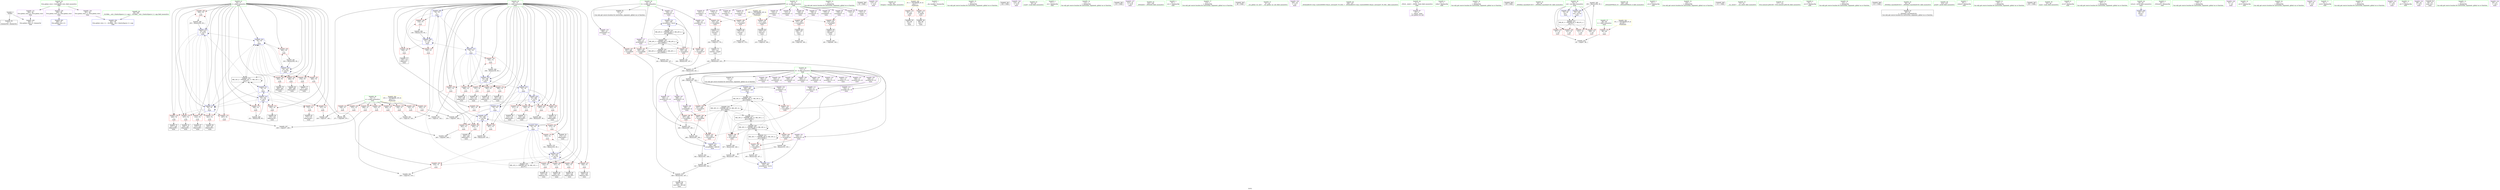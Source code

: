 digraph "SVFG" {
	label="SVFG";

	Node0x55b1b5a04580 [shape=record,color=grey,label="{NodeID: 0\nNullPtr}"];
	Node0x55b1b5a04580 -> Node0x55b1b5a276a0[style=solid];
	Node0x55b1b5a04580 -> Node0x55b1b5a2a7b0[style=solid];
	Node0x55b1b5a2f190 [shape=record,color=red,label="{NodeID: 180\n252\<--76\n\<--j\nmain\n}"];
	Node0x55b1b5a2f190 -> Node0x55b1b5a37d90[style=solid];
	Node0x55b1b5a26d60 [shape=record,color=purple,label="{NodeID: 97\n231\<--8\narrayidx61\<--A\nmain\n}"];
	Node0x55b1b5a26d60 -> Node0x55b1b5a29cc0[style=solid];
	Node0x55b1b5a04bc0 [shape=record,color=green,label="{NodeID: 14\n79\<--1\n\<--dummyObj\nCan only get source location for instruction, argument, global var or function.}"];
	Node0x55b1b5a5aff0 [shape=record,color=black,label="{NodeID: 360\n91 = PHI()\n}"];
	Node0x55b1b5a36110 [shape=record,color=grey,label="{NodeID: 277\n242 = Binary(236, 241, )\n}"];
	Node0x55b1b5a36110 -> Node0x55b1b5a37a90[style=solid];
	Node0x55b1b5a29e60 [shape=record,color=red,label="{NodeID: 194\n247\<--246\n\<--arrayidx70\nmain\n}"];
	Node0x55b1b5a29e60 -> Node0x55b1b5a37a90[style=solid];
	Node0x55b1b5a268a0 [shape=record,color=purple,label="{NodeID: 111\n325\<--11\narrayidx114\<--B\nmain\n}"];
	Node0x55b1b5a268a0 -> Node0x55b1b5a2a270[style=solid];
	Node0x55b1b5a08db0 [shape=record,color=green,label="{NodeID: 28\n11\<--13\nB\<--B_field_insensitive\nGlob }"];
	Node0x55b1b5a08db0 -> Node0x55b1b5a277a0[style=solid];
	Node0x55b1b5a08db0 -> Node0x55b1b5a26fd0[style=solid];
	Node0x55b1b5a08db0 -> Node0x55b1b5a270a0[style=solid];
	Node0x55b1b5a08db0 -> Node0x55b1b5a27170[style=solid];
	Node0x55b1b5a08db0 -> Node0x55b1b5a27240[style=solid];
	Node0x55b1b5a08db0 -> Node0x55b1b5a27310[style=solid];
	Node0x55b1b5a08db0 -> Node0x55b1b5a273e0[style=solid];
	Node0x55b1b5a08db0 -> Node0x55b1b5a26490[style=solid];
	Node0x55b1b5a08db0 -> Node0x55b1b5a26560[style=solid];
	Node0x55b1b5a08db0 -> Node0x55b1b5a26630[style=solid];
	Node0x55b1b5a08db0 -> Node0x55b1b5a26700[style=solid];
	Node0x55b1b5a08db0 -> Node0x55b1b5a267d0[style=solid];
	Node0x55b1b5a08db0 -> Node0x55b1b5a268a0[style=solid];
	Node0x55b1b5a08db0 -> Node0x55b1b5a26970[style=solid];
	Node0x55b1b5a08db0 -> Node0x55b1b5a26a40[style=solid];
	Node0x55b1b5a08db0 -> Node0x55b1b5a26b10[style=solid];
	Node0x55b1b5a08db0 -> Node0x55b1b5a2bce0[style=solid];
	Node0x55b1b5a37610 [shape=record,color=grey,label="{NodeID: 291\n308 = Binary(307, 95, )\n}"];
	Node0x55b1b5a37610 -> Node0x55b1b5a2b820[style=solid];
	Node0x55b1b5a2aa50 [shape=record,color=blue,label="{NodeID: 208\n74\<--79\ni\<--\nmain\n}"];
	Node0x55b1b5a2aa50 -> Node0x55b1b5a2d6c0[style=dashed];
	Node0x55b1b5a2aa50 -> Node0x55b1b5a2d790[style=dashed];
	Node0x55b1b5a2aa50 -> Node0x55b1b5a2d860[style=dashed];
	Node0x55b1b5a2aa50 -> Node0x55b1b5a2ab20[style=dashed];
	Node0x55b1b5a2aa50 -> Node0x55b1b5a2abf0[style=dashed];
	Node0x55b1b5a2c480 [shape=record,color=purple,label="{NodeID: 125\n110\<--27\n\<--.str.4\nmain\n}"];
	Node0x55b1b5a25ec0 [shape=record,color=green,label="{NodeID: 42\n84\<--85\nfreopen\<--freopen_field_insensitive\n}"];
	Node0x55b1b5a38b10 [shape=record,color=grey,label="{NodeID: 305\n281 = cmp(280, 160, )\n}"];
	Node0x55b1b5a2b5b0 [shape=record,color=blue,label="{NodeID: 222\n76\<--79\nj\<--\nmain\n}"];
	Node0x55b1b5a2b5b0 -> Node0x55b1b5a2f260[style=dashed];
	Node0x55b1b5a2b5b0 -> Node0x55b1b5a2f330[style=dashed];
	Node0x55b1b5a2b5b0 -> Node0x55b1b5a2f400[style=dashed];
	Node0x55b1b5a2b5b0 -> Node0x55b1b5a2f4d0[style=dashed];
	Node0x55b1b5a2b5b0 -> Node0x55b1b5a2f5a0[style=dashed];
	Node0x55b1b5a2b5b0 -> Node0x55b1b5a2b5b0[style=dashed];
	Node0x55b1b5a2b5b0 -> Node0x55b1b5a2b750[style=dashed];
	Node0x55b1b5a2b5b0 -> Node0x55b1b5a44720[style=dashed];
	Node0x55b1b5a2d040 [shape=record,color=red,label="{NodeID: 139\n126\<--72\n\<--n\nmain\n}"];
	Node0x55b1b5a2d040 -> Node0x55b1b5a38690[style=solid];
	Node0x55b1b5a27c40 [shape=record,color=black,label="{NodeID: 56\n89\<--86\ncall1\<--\nmain\n}"];
	Node0x55b1b5a2dba0 [shape=record,color=red,label="{NodeID: 153\n169\<--74\n\<--i\nmain\n}"];
	Node0x55b1b5a2dba0 -> Node0x55b1b5a28120[style=solid];
	Node0x55b1b5a287a0 [shape=record,color=black,label="{NodeID: 70\n227\<--226\nidxprom58\<--\nmain\n}"];
	Node0x55b1b5a2e700 [shape=record,color=red,label="{NodeID: 167\n329\<--74\n\<--i\nmain\n}"];
	Node0x55b1b5a2e700 -> Node0x55b1b5a29230[style=solid];
	Node0x55b1b5a29300 [shape=record,color=black,label="{NodeID: 84\n338\<--337\nidxprom121\<--\nmain\n}"];
	Node0x55b1b5a04460 [shape=record,color=green,label="{NodeID: 1\n7\<--1\n__dso_handle\<--dummyObj\nGlob }"];
	Node0x55b1b5a4d380 [shape=record,color=yellow,style=double,label="{NodeID: 347\n16V_1 = ENCHI(MR_16V_0)\npts\{100000 \}\nFun[main]}"];
	Node0x55b1b5a4d380 -> Node0x55b1b5a2f670[style=dashed];
	Node0x55b1b5a4d380 -> Node0x55b1b5a2f810[style=dashed];
	Node0x55b1b5a4d380 -> Node0x55b1b5a2f9b0[style=dashed];
	Node0x55b1b5a4d380 -> Node0x55b1b5a29cc0[style=dashed];
	Node0x55b1b5a4d380 -> Node0x55b1b5a29f30[style=dashed];
	Node0x55b1b5a2f260 [shape=record,color=red,label="{NodeID: 181\n269\<--76\n\<--j\nmain\n}"];
	Node0x55b1b5a2f260 -> Node0x55b1b5a39110[style=solid];
	Node0x55b1b5a26e30 [shape=record,color=purple,label="{NodeID: 98\n275\<--8\narrayidx85\<--A\nmain\n}"];
	Node0x55b1b5a04c90 [shape=record,color=green,label="{NodeID: 15\n95\<--1\n\<--dummyObj\nCan only get source location for instruction, argument, global var or function.}"];
	Node0x55b1b5a5b0f0 [shape=record,color=black,label="{NodeID: 361\n102 = PHI()\n}"];
	Node0x55b1b5a36290 [shape=record,color=grey,label="{NodeID: 278\n241 = Binary(240, 167, )\n}"];
	Node0x55b1b5a36290 -> Node0x55b1b5a36110[style=solid];
	Node0x55b1b5a29f30 [shape=record,color=red,label="{NodeID: 195\n279\<--278\n\<--arrayidx87\nmain\n}"];
	Node0x55b1b5a29f30 -> Node0x55b1b5a28e20[style=solid];
	Node0x55b1b5a26970 [shape=record,color=purple,label="{NodeID: 112\n331\<--11\narrayidx117\<--B\nmain\n}"];
	Node0x55b1b5a08eb0 [shape=record,color=green,label="{NodeID: 29\n14\<--16\nG\<--G_field_insensitive\nGlob }"];
	Node0x55b1b5a08eb0 -> Node0x55b1b5a278a0[style=solid];
	Node0x55b1b5a08eb0 -> Node0x55b1b5a2bd70[style=solid];
	Node0x55b1b5a08eb0 -> Node0x55b1b5a2be00[style=solid];
	Node0x55b1b5a08eb0 -> Node0x55b1b5a2bed0[style=solid];
	Node0x55b1b5a08eb0 -> Node0x55b1b5a2bfa0[style=solid];
	Node0x55b1b5a37790 [shape=record,color=grey,label="{NodeID: 292\n166 = Binary(165, 167, )\n}"];
	Node0x55b1b5a37790 -> Node0x55b1b5a2ad90[style=solid];
	Node0x55b1b5a2ab20 [shape=record,color=blue,label="{NodeID: 209\n74\<--136\ni\<--inc\nmain\n}"];
	Node0x55b1b5a2ab20 -> Node0x55b1b5a2d6c0[style=dashed];
	Node0x55b1b5a2ab20 -> Node0x55b1b5a2d790[style=dashed];
	Node0x55b1b5a2ab20 -> Node0x55b1b5a2d860[style=dashed];
	Node0x55b1b5a2ab20 -> Node0x55b1b5a2ab20[style=dashed];
	Node0x55b1b5a2ab20 -> Node0x55b1b5a2abf0[style=dashed];
	Node0x55b1b5a2c550 [shape=record,color=purple,label="{NodeID: 126\n132\<--30\n\<--.str.5\nmain\n}"];
	Node0x55b1b5a25f80 [shape=record,color=green,label="{NodeID: 43\n92\<--93\nscanf\<--scanf_field_insensitive\n}"];
	Node0x55b1b5a38c90 [shape=record,color=grey,label="{NodeID: 306\n265 = cmp(263, 264, )\n}"];
	Node0x55b1b5a2b680 [shape=record,color=blue,label="{NodeID: 223\n296\<--298\narrayidx99\<--add100\nmain\n}"];
	Node0x55b1b5a2b680 -> Node0x55b1b5a46a20[style=dashed];
	Node0x55b1b5a2d110 [shape=record,color=red,label="{NodeID: 140\n142\<--72\n\<--n\nmain\n}"];
	Node0x55b1b5a2d110 -> Node0x55b1b5a38510[style=solid];
	Node0x55b1b5a27d10 [shape=record,color=black,label="{NodeID: 57\n130\<--129\nidxprom\<--\nmain\n}"];
	Node0x55b1b5a2dc70 [shape=record,color=red,label="{NodeID: 154\n180\<--74\n\<--i\nmain\n}"];
	Node0x55b1b5a2dc70 -> Node0x55b1b5a28390[style=solid];
	Node0x55b1b5a28870 [shape=record,color=black,label="{NodeID: 71\n230\<--229\nidxprom60\<--\nmain\n}"];
	Node0x55b1b5a2e7d0 [shape=record,color=red,label="{NodeID: 168\n337\<--74\n\<--i\nmain\n}"];
	Node0x55b1b5a2e7d0 -> Node0x55b1b5a29300[style=solid];
	Node0x55b1b5a293d0 [shape=record,color=black,label="{NodeID: 85\n345\<--344\nidxprom126\<--\nmain\n}"];
	Node0x55b1b5a08200 [shape=record,color=green,label="{NodeID: 2\n17\<--1\n.str\<--dummyObj\nGlob }"];
	Node0x55b1b5a2f330 [shape=record,color=red,label="{NodeID: 182\n276\<--76\n\<--j\nmain\n}"];
	Node0x55b1b5a2f330 -> Node0x55b1b5a28d50[style=solid];
	Node0x55b1b5a26f00 [shape=record,color=purple,label="{NodeID: 99\n278\<--8\narrayidx87\<--A\nmain\n}"];
	Node0x55b1b5a26f00 -> Node0x55b1b5a29f30[style=solid];
	Node0x55b1b5a0a0f0 [shape=record,color=green,label="{NodeID: 16\n114\<--1\n\<--dummyObj\nCan only get source location for instruction, argument, global var or function.}"];
	Node0x55b1b5a5b250 [shape=record,color=black,label="{NodeID: 362\n133 = PHI()\n}"];
	Node0x55b1b5a36410 [shape=record,color=grey,label="{NodeID: 279\n292 = Binary(287, 291, )\n}"];
	Node0x55b1b5a36410 -> Node0x55b1b5a36a10[style=solid];
	Node0x55b1b5a2a000 [shape=record,color=red,label="{NodeID: 196\n287\<--286\n\<--arrayidx93\nmain\n}"];
	Node0x55b1b5a2a000 -> Node0x55b1b5a36410[style=solid];
	Node0x55b1b5a26a40 [shape=record,color=purple,label="{NodeID: 113\n332\<--11\narrayidx118\<--B\nmain\n}"];
	Node0x55b1b5a26a40 -> Node0x55b1b5a2a340[style=solid];
	Node0x55b1b5a08fb0 [shape=record,color=green,label="{NodeID: 30\n36\<--40\nllvm.global_ctors\<--llvm.global_ctors_field_insensitive\nGlob }"];
	Node0x55b1b5a08fb0 -> Node0x55b1b5a2c7c0[style=solid];
	Node0x55b1b5a08fb0 -> Node0x55b1b5a2c890[style=solid];
	Node0x55b1b5a08fb0 -> Node0x55b1b5a2c990[style=solid];
	Node0x55b1b5a37910 [shape=record,color=grey,label="{NodeID: 293\n258 = Binary(257, 95, )\n}"];
	Node0x55b1b5a37910 -> Node0x55b1b5a2b410[style=solid];
	Node0x55b1b5a2abf0 [shape=record,color=blue,label="{NodeID: 210\n74\<--79\ni\<--\nmain\n}"];
	Node0x55b1b5a2abf0 -> Node0x55b1b5a2d930[style=dashed];
	Node0x55b1b5a2abf0 -> Node0x55b1b5a2da00[style=dashed];
	Node0x55b1b5a2abf0 -> Node0x55b1b5a2dad0[style=dashed];
	Node0x55b1b5a2abf0 -> Node0x55b1b5a2dba0[style=dashed];
	Node0x55b1b5a2abf0 -> Node0x55b1b5a2dc70[style=dashed];
	Node0x55b1b5a2abf0 -> Node0x55b1b5a2dd40[style=dashed];
	Node0x55b1b5a2abf0 -> Node0x55b1b5a2b000[style=dashed];
	Node0x55b1b5a2abf0 -> Node0x55b1b5a2b0d0[style=dashed];
	Node0x55b1b5a2c620 [shape=record,color=purple,label="{NodeID: 127\n312\<--32\n\<--.str.6\nmain\n}"];
	Node0x55b1b5a26080 [shape=record,color=green,label="{NodeID: 44\n103\<--104\n_ZNSolsEi\<--_ZNSolsEi_field_insensitive\n}"];
	Node0x55b1b5a38e10 [shape=record,color=grey,label="{NodeID: 307\n209 = cmp(207, 208, )\n}"];
	Node0x55b1b5a2b750 [shape=record,color=blue,label="{NodeID: 224\n76\<--303\nj\<--inc103\nmain\n}"];
	Node0x55b1b5a2b750 -> Node0x55b1b5a2f260[style=dashed];
	Node0x55b1b5a2b750 -> Node0x55b1b5a2f330[style=dashed];
	Node0x55b1b5a2b750 -> Node0x55b1b5a2f400[style=dashed];
	Node0x55b1b5a2b750 -> Node0x55b1b5a2f4d0[style=dashed];
	Node0x55b1b5a2b750 -> Node0x55b1b5a2f5a0[style=dashed];
	Node0x55b1b5a2b750 -> Node0x55b1b5a2b5b0[style=dashed];
	Node0x55b1b5a2b750 -> Node0x55b1b5a2b750[style=dashed];
	Node0x55b1b5a2b750 -> Node0x55b1b5a44720[style=dashed];
	Node0x55b1b5a2d1e0 [shape=record,color=red,label="{NodeID: 141\n148\<--72\n\<--n\nmain\n}"];
	Node0x55b1b5a2d1e0 -> Node0x55b1b5a37f10[style=solid];
	Node0x55b1b5a27de0 [shape=record,color=black,label="{NodeID: 58\n152\<--151\nidxprom16\<--\nmain\n}"];
	Node0x55b1b5a2dd40 [shape=record,color=red,label="{NodeID: 155\n195\<--74\n\<--i\nmain\n}"];
	Node0x55b1b5a2dd40 -> Node0x55b1b5a37310[style=solid];
	Node0x55b1b5a28940 [shape=record,color=black,label="{NodeID: 72\n233\<--232\nconv62\<--\nmain\n}"];
	Node0x55b1b5a28940 -> Node0x55b1b5a38090[style=solid];
	Node0x55b1b5a2e8a0 [shape=record,color=red,label="{NodeID: 169\n344\<--74\n\<--i\nmain\n}"];
	Node0x55b1b5a2e8a0 -> Node0x55b1b5a293d0[style=solid];
	Node0x55b1b5a294a0 [shape=record,color=black,label="{NodeID: 86\n349\<--348\nconv129\<--div128\nmain\n}"];
	Node0x55b1b5a08290 [shape=record,color=green,label="{NodeID: 3\n19\<--1\n.str.1\<--dummyObj\nGlob }"];
	Node0x55b1b5a2f400 [shape=record,color=red,label="{NodeID: 183\n283\<--76\n\<--j\nmain\n}"];
	Node0x55b1b5a2f400 -> Node0x55b1b5a28ef0[style=solid];
	Node0x55b1b5a26fd0 [shape=record,color=purple,label="{NodeID: 100\n182\<--11\narrayidx32\<--B\nmain\n}"];
	Node0x55b1b5a0a1c0 [shape=record,color=green,label="{NodeID: 17\n115\<--1\n\<--dummyObj\nCan only get source location for instruction, argument, global var or function.}"];
	Node0x55b1b5a5b320 [shape=record,color=black,label="{NodeID: 363\n48 = PHI()\n}"];
	Node0x55b1b5a36590 [shape=record,color=grey,label="{NodeID: 280\n343 = Binary(336, 342, )\n}"];
	Node0x55b1b5a36590 -> Node0x55b1b5a35f90[style=solid];
	Node0x55b1b5a2a0d0 [shape=record,color=red,label="{NodeID: 197\n291\<--290\n\<--arrayidx95\nmain\n}"];
	Node0x55b1b5a2a0d0 -> Node0x55b1b5a36410[style=solid];
	Node0x55b1b5a26b10 [shape=record,color=purple,label="{NodeID: 114\n339\<--11\narrayidx122\<--B\nmain\n}"];
	Node0x55b1b5a090b0 [shape=record,color=green,label="{NodeID: 31\n41\<--42\n__cxx_global_var_init\<--__cxx_global_var_init_field_insensitive\n}"];
	Node0x55b1b5a37a90 [shape=record,color=grey,label="{NodeID: 294\n248 = Binary(247, 242, )\n}"];
	Node0x55b1b5a37a90 -> Node0x55b1b5a2b270[style=solid];
	Node0x55b1b5a2acc0 [shape=record,color=blue,label="{NodeID: 211\n76\<--79\nj\<--\nmain\n}"];
	Node0x55b1b5a2acc0 -> Node0x55b1b5a2ea40[style=dashed];
	Node0x55b1b5a2acc0 -> Node0x55b1b5a2eb10[style=dashed];
	Node0x55b1b5a2acc0 -> Node0x55b1b5a2ebe0[style=dashed];
	Node0x55b1b5a2acc0 -> Node0x55b1b5a2ecb0[style=dashed];
	Node0x55b1b5a2acc0 -> Node0x55b1b5a2acc0[style=dashed];
	Node0x55b1b5a2acc0 -> Node0x55b1b5a2af30[style=dashed];
	Node0x55b1b5a2acc0 -> Node0x55b1b5a2b1a0[style=dashed];
	Node0x55b1b5a2acc0 -> Node0x55b1b5a2b5b0[style=dashed];
	Node0x55b1b5a2acc0 -> Node0x55b1b5a44720[style=dashed];
	Node0x55b1b5a2c6f0 [shape=record,color=purple,label="{NodeID: 128\n350\<--34\n\<--.str.7\nmain\n}"];
	Node0x55b1b5a26180 [shape=record,color=green,label="{NodeID: 45\n106\<--107\n_ZSt4endlIcSt11char_traitsIcEERSt13basic_ostreamIT_T0_ES6_\<--_ZSt4endlIcSt11char_traitsIcEERSt13basic_ostreamIT_T0_ES6__field_insensitive\n}"];
	Node0x55b1b5a38f90 [shape=record,color=grey,label="{NodeID: 308\n177 = cmp(176, 178, )\n}"];
	Node0x55b1b5a2b820 [shape=record,color=blue,label="{NodeID: 225\n74\<--308\ni\<--inc106\nmain\n}"];
	Node0x55b1b5a2b820 -> Node0x55b1b5a2e220[style=dashed];
	Node0x55b1b5a2b820 -> Node0x55b1b5a2e2f0[style=dashed];
	Node0x55b1b5a2b820 -> Node0x55b1b5a2e3c0[style=dashed];
	Node0x55b1b5a2b820 -> Node0x55b1b5a2e490[style=dashed];
	Node0x55b1b5a2b820 -> Node0x55b1b5a2b820[style=dashed];
	Node0x55b1b5a2b820 -> Node0x55b1b5a2b8f0[style=dashed];
	Node0x55b1b5a2d2b0 [shape=record,color=red,label="{NodeID: 142\n202\<--72\n\<--n\nmain\n}"];
	Node0x55b1b5a2d2b0 -> Node0x55b1b5a38210[style=solid];
	Node0x55b1b5a27eb0 [shape=record,color=black,label="{NodeID: 59\n155\<--154\nidxprom18\<--\nmain\n}"];
	Node0x55b1b5a2de10 [shape=record,color=red,label="{NodeID: 156\n201\<--74\n\<--i\nmain\n}"];
	Node0x55b1b5a2de10 -> Node0x55b1b5a38210[style=solid];
	Node0x55b1b5a28a10 [shape=record,color=black,label="{NodeID: 73\n235\<--234\nconv64\<--cmp63\nmain\n}"];
	Node0x55b1b5a28a10 -> Node0x55b1b5a35c90[style=solid];
	Node0x55b1b5a2e970 [shape=record,color=red,label="{NodeID: 170\n353\<--74\n\<--i\nmain\n}"];
	Node0x55b1b5a2e970 -> Node0x55b1b5a35e10[style=solid];
	Node0x55b1b5a29570 [shape=record,color=purple,label="{NodeID: 87\n47\<--4\n\<--_ZStL8__ioinit\n__cxx_global_var_init\n}"];
	Node0x55b1b5a08320 [shape=record,color=green,label="{NodeID: 4\n21\<--1\nstdin\<--dummyObj\nGlob }"];
	Node0x55b1b5a2f4d0 [shape=record,color=red,label="{NodeID: 184\n288\<--76\n\<--j\nmain\n}"];
	Node0x55b1b5a2f4d0 -> Node0x55b1b5a28fc0[style=solid];
	Node0x55b1b5a270a0 [shape=record,color=purple,label="{NodeID: 101\n183\<--11\narrayidx33\<--B\nmain\n}"];
	Node0x55b1b5a270a0 -> Node0x55b1b5a2f8e0[style=solid];
	Node0x55b1b5a270a0 -> Node0x55b1b5a2ae60[style=solid];
	Node0x55b1b5a0a290 [shape=record,color=green,label="{NodeID: 18\n116\<--1\n\<--dummyObj\nCan only get source location for instruction, argument, global var or function.}"];
	Node0x55b1b5a5b3f0 [shape=record,color=black,label="{NodeID: 364\n105 = PHI()\n}"];
	Node0x55b1b5a36710 [shape=record,color=grey,label="{NodeID: 281\n303 = Binary(302, 95, )\n}"];
	Node0x55b1b5a36710 -> Node0x55b1b5a2b750[style=solid];
	Node0x55b1b5a2a1a0 [shape=record,color=red,label="{NodeID: 198\n297\<--296\n\<--arrayidx99\nmain\n}"];
	Node0x55b1b5a2a1a0 -> Node0x55b1b5a36a10[style=solid];
	Node0x55b1b5a2bce0 [shape=record,color=purple,label="{NodeID: 115\n340\<--11\narrayidx123\<--B\nmain\n}"];
	Node0x55b1b5a2bce0 -> Node0x55b1b5a2a410[style=solid];
	Node0x55b1b5a091b0 [shape=record,color=green,label="{NodeID: 32\n45\<--46\n_ZNSt8ios_base4InitC1Ev\<--_ZNSt8ios_base4InitC1Ev_field_insensitive\n}"];
	Node0x55b1b5a37c10 [shape=record,color=grey,label="{NodeID: 295\n359 = Binary(358, 95, )\n}"];
	Node0x55b1b5a37c10 -> Node0x55b1b5a2ba90[style=solid];
	Node0x55b1b5a2ad90 [shape=record,color=blue,label="{NodeID: 212\n164\<--166\narrayidx22\<--inc23\nmain\n}"];
	Node0x55b1b5a2ad90 -> Node0x55b1b5a43820[style=dashed];
	Node0x55b1b5a2c7c0 [shape=record,color=purple,label="{NodeID: 129\n390\<--36\nllvm.global_ctors_0\<--llvm.global_ctors\nGlob }"];
	Node0x55b1b5a2c7c0 -> Node0x55b1b5a2a5b0[style=solid];
	Node0x55b1b5a26280 [shape=record,color=green,label="{NodeID: 46\n108\<--109\n_ZNSolsEPFRSoS_E\<--_ZNSolsEPFRSoS_E_field_insensitive\n}"];
	Node0x55b1b5a39110 [shape=record,color=grey,label="{NodeID: 309\n271 = cmp(269, 270, )\n}"];
	Node0x55b1b5a2b8f0 [shape=record,color=blue,label="{NodeID: 226\n74\<--79\ni\<--\nmain\n}"];
	Node0x55b1b5a2b8f0 -> Node0x55b1b5a2e560[style=dashed];
	Node0x55b1b5a2b8f0 -> Node0x55b1b5a2e630[style=dashed];
	Node0x55b1b5a2b8f0 -> Node0x55b1b5a2e700[style=dashed];
	Node0x55b1b5a2b8f0 -> Node0x55b1b5a2e7d0[style=dashed];
	Node0x55b1b5a2b8f0 -> Node0x55b1b5a2e8a0[style=dashed];
	Node0x55b1b5a2b8f0 -> Node0x55b1b5a2e970[style=dashed];
	Node0x55b1b5a2b8f0 -> Node0x55b1b5a2b9c0[style=dashed];
	Node0x55b1b5a2b8f0 -> Node0x55b1b5a44220[style=dashed];
	Node0x55b1b5a2d380 [shape=record,color=red,label="{NodeID: 143\n208\<--72\n\<--n\nmain\n}"];
	Node0x55b1b5a2d380 -> Node0x55b1b5a38e10[style=solid];
	Node0x55b1b5a27f80 [shape=record,color=black,label="{NodeID: 60\n158\<--157\nconv\<--\nmain\n}"];
	Node0x55b1b5a27f80 -> Node0x55b1b5a38390[style=solid];
	Node0x55b1b5a46a20 [shape=record,color=black,label="{NodeID: 323\nMR_18V_13 = PHI(MR_18V_15, MR_18V_12, )\npts\{130000 \}\n}"];
	Node0x55b1b5a46a20 -> Node0x55b1b5a2a000[style=dashed];
	Node0x55b1b5a46a20 -> Node0x55b1b5a2a1a0[style=dashed];
	Node0x55b1b5a46a20 -> Node0x55b1b5a2a270[style=dashed];
	Node0x55b1b5a46a20 -> Node0x55b1b5a2a340[style=dashed];
	Node0x55b1b5a46a20 -> Node0x55b1b5a2a410[style=dashed];
	Node0x55b1b5a46a20 -> Node0x55b1b5a2b680[style=dashed];
	Node0x55b1b5a46a20 -> Node0x55b1b5a44c20[style=dashed];
	Node0x55b1b5a46a20 -> Node0x55b1b5a46a20[style=dashed];
	Node0x55b1b5a2dee0 [shape=record,color=red,label="{NodeID: 157\n211\<--74\n\<--i\nmain\n}"];
	Node0x55b1b5a2dee0 -> Node0x55b1b5a28460[style=solid];
	Node0x55b1b5a28ae0 [shape=record,color=black,label="{NodeID: 74\n238\<--237\nidxprom65\<--\nmain\n}"];
	Node0x55b1b5a2ea40 [shape=record,color=red,label="{NodeID: 171\n147\<--76\n\<--j\nmain\n}"];
	Node0x55b1b5a2ea40 -> Node0x55b1b5a37f10[style=solid];
	Node0x55b1b5a29640 [shape=record,color=purple,label="{NodeID: 88\n112\<--8\n\<--A\nmain\n}"];
	Node0x55b1b5a083b0 [shape=record,color=green,label="{NodeID: 5\n22\<--1\n.str.2\<--dummyObj\nGlob }"];
	Node0x55b1b5a2f5a0 [shape=record,color=red,label="{NodeID: 185\n302\<--76\n\<--j\nmain\n}"];
	Node0x55b1b5a2f5a0 -> Node0x55b1b5a36710[style=solid];
	Node0x55b1b5a27170 [shape=record,color=purple,label="{NodeID: 102\n223\<--11\narrayidx56\<--B\nmain\n}"];
	Node0x55b1b5a0a360 [shape=record,color=green,label="{NodeID: 19\n120\<--1\n\<--dummyObj\nCan only get source location for instruction, argument, global var or function.}"];
	Node0x55b1b5a5b4f0 [shape=record,color=black,label="{NodeID: 365\n111 = PHI()\n}"];
	Node0x55b1b5a36890 [shape=record,color=grey,label="{NodeID: 282\n136 = Binary(135, 95, )\n}"];
	Node0x55b1b5a36890 -> Node0x55b1b5a2ab20[style=solid];
	Node0x55b1b5a2a270 [shape=record,color=red,label="{NodeID: 199\n326\<--325\n\<--arrayidx114\nmain\n}"];
	Node0x55b1b5a2a270 -> Node0x55b1b5a37490[style=solid];
	Node0x55b1b5a2bd70 [shape=record,color=purple,label="{NodeID: 116\n164\<--14\narrayidx22\<--G\nmain\n}"];
	Node0x55b1b5a2bd70 -> Node0x55b1b5a2f740[style=solid];
	Node0x55b1b5a2bd70 -> Node0x55b1b5a2ad90[style=solid];
	Node0x55b1b5a092b0 [shape=record,color=green,label="{NodeID: 33\n51\<--52\n__cxa_atexit\<--__cxa_atexit_field_insensitive\n}"];
	Node0x55b1b5a37d90 [shape=record,color=grey,label="{NodeID: 296\n253 = Binary(252, 95, )\n}"];
	Node0x55b1b5a37d90 -> Node0x55b1b5a2b340[style=solid];
	Node0x55b1b5a2ae60 [shape=record,color=blue,label="{NodeID: 213\n183\<--185\narrayidx33\<--inc34\nmain\n}"];
	Node0x55b1b5a2ae60 -> Node0x55b1b5a43320[style=dashed];
	Node0x55b1b5a2c890 [shape=record,color=purple,label="{NodeID: 130\n391\<--36\nllvm.global_ctors_1\<--llvm.global_ctors\nGlob }"];
	Node0x55b1b5a2c890 -> Node0x55b1b5a2a6b0[style=solid];
	Node0x55b1b5a26380 [shape=record,color=green,label="{NodeID: 47\n117\<--118\nllvm.memset.p0i8.i64\<--llvm.memset.p0i8.i64_field_insensitive\n}"];
	Node0x55b1b5a39290 [shape=record,color=grey,label="{NodeID: 310\n219 = cmp(218, 160, )\n}"];
	Node0x55b1b5a2b9c0 [shape=record,color=blue,label="{NodeID: 227\n74\<--354\ni\<--inc132\nmain\n}"];
	Node0x55b1b5a2b9c0 -> Node0x55b1b5a2e560[style=dashed];
	Node0x55b1b5a2b9c0 -> Node0x55b1b5a2e630[style=dashed];
	Node0x55b1b5a2b9c0 -> Node0x55b1b5a2e700[style=dashed];
	Node0x55b1b5a2b9c0 -> Node0x55b1b5a2e7d0[style=dashed];
	Node0x55b1b5a2b9c0 -> Node0x55b1b5a2e8a0[style=dashed];
	Node0x55b1b5a2b9c0 -> Node0x55b1b5a2e970[style=dashed];
	Node0x55b1b5a2b9c0 -> Node0x55b1b5a2b9c0[style=dashed];
	Node0x55b1b5a2b9c0 -> Node0x55b1b5a44220[style=dashed];
	Node0x55b1b5a2d450 [shape=record,color=red,label="{NodeID: 144\n264\<--72\n\<--n\nmain\n}"];
	Node0x55b1b5a2d450 -> Node0x55b1b5a38c90[style=solid];
	Node0x55b1b5a28050 [shape=record,color=black,label="{NodeID: 61\n163\<--162\nidxprom21\<--\nmain\n}"];
	Node0x55b1b5a2dfb0 [shape=record,color=red,label="{NodeID: 158\n229\<--74\n\<--i\nmain\n}"];
	Node0x55b1b5a2dfb0 -> Node0x55b1b5a28870[style=solid];
	Node0x55b1b5a28bb0 [shape=record,color=black,label="{NodeID: 75\n244\<--243\nidxprom68\<--\nmain\n}"];
	Node0x55b1b5a2eb10 [shape=record,color=red,label="{NodeID: 172\n154\<--76\n\<--j\nmain\n}"];
	Node0x55b1b5a2eb10 -> Node0x55b1b5a27eb0[style=solid];
	Node0x55b1b5a29710 [shape=record,color=purple,label="{NodeID: 89\n131\<--8\narrayidx\<--A\nmain\n}"];
	Node0x55b1b5a08440 [shape=record,color=green,label="{NodeID: 6\n24\<--1\n.str.3\<--dummyObj\nGlob }"];
	Node0x55b1b5a2f670 [shape=record,color=red,label="{NodeID: 186\n157\<--156\n\<--arrayidx19\nmain\n}"];
	Node0x55b1b5a2f670 -> Node0x55b1b5a27f80[style=solid];
	Node0x55b1b5a27240 [shape=record,color=purple,label="{NodeID: 103\n224\<--11\narrayidx57\<--B\nmain\n}"];
	Node0x55b1b5a27240 -> Node0x55b1b5a2fa80[style=solid];
	Node0x55b1b5a0a430 [shape=record,color=green,label="{NodeID: 20\n122\<--1\n\<--dummyObj\nCan only get source location for instruction, argument, global var or function.}"];
	Node0x55b1b5a5b5f0 [shape=record,color=black,label="{NodeID: 366\n313 = PHI()\n}"];
	Node0x55b1b5a36a10 [shape=record,color=grey,label="{NodeID: 283\n298 = Binary(297, 292, )\n}"];
	Node0x55b1b5a36a10 -> Node0x55b1b5a2b680[style=solid];
	Node0x55b1b5a2a340 [shape=record,color=red,label="{NodeID: 200\n333\<--332\n\<--arrayidx118\nmain\n}"];
	Node0x55b1b5a2a340 -> Node0x55b1b5a36d10[style=solid];
	Node0x55b1b5a2be00 [shape=record,color=purple,label="{NodeID: 117\n239\<--14\narrayidx66\<--G\nmain\n}"];
	Node0x55b1b5a2be00 -> Node0x55b1b5a29d90[style=solid];
	Node0x55b1b5a093b0 [shape=record,color=green,label="{NodeID: 34\n50\<--56\n_ZNSt8ios_base4InitD1Ev\<--_ZNSt8ios_base4InitD1Ev_field_insensitive\n}"];
	Node0x55b1b5a093b0 -> Node0x55b1b5a279a0[style=solid];
	Node0x55b1b5a37f10 [shape=record,color=grey,label="{NodeID: 297\n149 = cmp(147, 148, )\n}"];
	Node0x55b1b5a2af30 [shape=record,color=blue,label="{NodeID: 214\n76\<--191\nj\<--inc37\nmain\n}"];
	Node0x55b1b5a2af30 -> Node0x55b1b5a2ea40[style=dashed];
	Node0x55b1b5a2af30 -> Node0x55b1b5a2eb10[style=dashed];
	Node0x55b1b5a2af30 -> Node0x55b1b5a2ebe0[style=dashed];
	Node0x55b1b5a2af30 -> Node0x55b1b5a2ecb0[style=dashed];
	Node0x55b1b5a2af30 -> Node0x55b1b5a2acc0[style=dashed];
	Node0x55b1b5a2af30 -> Node0x55b1b5a2af30[style=dashed];
	Node0x55b1b5a2af30 -> Node0x55b1b5a2b1a0[style=dashed];
	Node0x55b1b5a2af30 -> Node0x55b1b5a2b5b0[style=dashed];
	Node0x55b1b5a2af30 -> Node0x55b1b5a44720[style=dashed];
	Node0x55b1b5a2c990 [shape=record,color=purple,label="{NodeID: 131\n392\<--36\nllvm.global_ctors_2\<--llvm.global_ctors\nGlob }"];
	Node0x55b1b5a2c990 -> Node0x55b1b5a2a7b0[style=solid];
	Node0x55b1b5a274a0 [shape=record,color=green,label="{NodeID: 48\n314\<--315\nprintf\<--printf_field_insensitive\n}"];
	Node0x55b1b5a2ba90 [shape=record,color=blue,label="{NodeID: 228\n70\<--359\ncnt\<--inc135\nmain\n}"];
	Node0x55b1b5a2ba90 -> Node0x55b1b5a43d20[style=dashed];
	Node0x55b1b5a2d520 [shape=record,color=red,label="{NodeID: 145\n270\<--72\n\<--n\nmain\n}"];
	Node0x55b1b5a2d520 -> Node0x55b1b5a39110[style=solid];
	Node0x55b1b5a28120 [shape=record,color=black,label="{NodeID: 62\n170\<--169\nidxprom24\<--\nmain\n}"];
	Node0x55b1b5a2e080 [shape=record,color=red,label="{NodeID: 159\n243\<--74\n\<--i\nmain\n}"];
	Node0x55b1b5a2e080 -> Node0x55b1b5a28bb0[style=solid];
	Node0x55b1b5a28c80 [shape=record,color=black,label="{NodeID: 76\n274\<--273\nidxprom84\<--\nmain\n}"];
	Node0x55b1b5a2ebe0 [shape=record,color=red,label="{NodeID: 173\n172\<--76\n\<--j\nmain\n}"];
	Node0x55b1b5a2ebe0 -> Node0x55b1b5a281f0[style=solid];
	Node0x55b1b5a297e0 [shape=record,color=purple,label="{NodeID: 90\n153\<--8\narrayidx17\<--A\nmain\n}"];
	Node0x55b1b5a084d0 [shape=record,color=green,label="{NodeID: 7\n26\<--1\nstdout\<--dummyObj\nGlob }"];
	Node0x55b1b5a2f740 [shape=record,color=red,label="{NodeID: 187\n165\<--164\n\<--arrayidx22\nmain\n}"];
	Node0x55b1b5a2f740 -> Node0x55b1b5a37790[style=solid];
	Node0x55b1b5a27310 [shape=record,color=purple,label="{NodeID: 104\n245\<--11\narrayidx69\<--B\nmain\n}"];
	Node0x55b1b5a0a500 [shape=record,color=green,label="{NodeID: 21\n160\<--1\n\<--dummyObj\nCan only get source location for instruction, argument, global var or function.}"];
	Node0x55b1b5a5b6f0 [shape=record,color=black,label="{NodeID: 367\n351 = PHI()\n}"];
	Node0x55b1b5a36b90 [shape=record,color=grey,label="{NodeID: 284\n342 = Binary(341, 328, )\n}"];
	Node0x55b1b5a36b90 -> Node0x55b1b5a36590[style=solid];
	Node0x55b1b5a2a410 [shape=record,color=red,label="{NodeID: 201\n341\<--340\n\<--arrayidx123\nmain\n}"];
	Node0x55b1b5a2a410 -> Node0x55b1b5a36b90[style=solid];
	Node0x55b1b5a2bed0 [shape=record,color=purple,label="{NodeID: 118\n290\<--14\narrayidx95\<--G\nmain\n}"];
	Node0x55b1b5a2bed0 -> Node0x55b1b5a2a0d0[style=solid];
	Node0x55b1b5a094b0 [shape=record,color=green,label="{NodeID: 35\n63\<--64\nmain\<--main_field_insensitive\n}"];
	Node0x55b1b5a38090 [shape=record,color=grey,label="{NodeID: 298\n234 = cmp(233, 178, )\n}"];
	Node0x55b1b5a38090 -> Node0x55b1b5a28a10[style=solid];
	Node0x55b1b5a2b000 [shape=record,color=blue,label="{NodeID: 215\n74\<--196\ni\<--inc40\nmain\n}"];
	Node0x55b1b5a2b000 -> Node0x55b1b5a2d930[style=dashed];
	Node0x55b1b5a2b000 -> Node0x55b1b5a2da00[style=dashed];
	Node0x55b1b5a2b000 -> Node0x55b1b5a2dad0[style=dashed];
	Node0x55b1b5a2b000 -> Node0x55b1b5a2dba0[style=dashed];
	Node0x55b1b5a2b000 -> Node0x55b1b5a2dc70[style=dashed];
	Node0x55b1b5a2b000 -> Node0x55b1b5a2dd40[style=dashed];
	Node0x55b1b5a2b000 -> Node0x55b1b5a2b000[style=dashed];
	Node0x55b1b5a2b000 -> Node0x55b1b5a2b0d0[style=dashed];
	Node0x55b1b5a2ca90 [shape=record,color=red,label="{NodeID: 132\n80\<--21\n\<--stdin\nmain\n}"];
	Node0x55b1b5a2ca90 -> Node0x55b1b5a27b70[style=solid];
	Node0x55b1b5a275a0 [shape=record,color=green,label="{NodeID: 49\n38\<--386\n_GLOBAL__sub_I_DmitryEgorov_0_1.cpp\<--_GLOBAL__sub_I_DmitryEgorov_0_1.cpp_field_insensitive\n}"];
	Node0x55b1b5a275a0 -> Node0x55b1b5a2a6b0[style=solid];
	Node0x55b1b5a43320 [shape=record,color=black,label="{NodeID: 312\nMR_18V_7 = PHI(MR_18V_6, MR_18V_4, )\npts\{130000 \}\n}"];
	Node0x55b1b5a43320 -> Node0x55b1b5a2f8e0[style=dashed];
	Node0x55b1b5a43320 -> Node0x55b1b5a2ae60[style=dashed];
	Node0x55b1b5a43320 -> Node0x55b1b5a43320[style=dashed];
	Node0x55b1b5a43320 -> Node0x55b1b5a48820[style=dashed];
	Node0x55b1b5a2d5f0 [shape=record,color=red,label="{NodeID: 146\n319\<--72\n\<--n\nmain\n}"];
	Node0x55b1b5a2d5f0 -> Node0x55b1b5a38990[style=solid];
	Node0x55b1b5a281f0 [shape=record,color=black,label="{NodeID: 63\n173\<--172\nidxprom26\<--\nmain\n}"];
	Node0x55b1b5a2e150 [shape=record,color=red,label="{NodeID: 160\n257\<--74\n\<--i\nmain\n}"];
	Node0x55b1b5a2e150 -> Node0x55b1b5a37910[style=solid];
	Node0x55b1b5a28d50 [shape=record,color=black,label="{NodeID: 77\n277\<--276\nidxprom86\<--\nmain\n}"];
	Node0x55b1b5a4c320 [shape=record,color=yellow,style=double,label="{NodeID: 340\n2V_1 = ENCHI(MR_2V_0)\npts\{1 \}\nFun[main]}"];
	Node0x55b1b5a4c320 -> Node0x55b1b5a2ca90[style=dashed];
	Node0x55b1b5a4c320 -> Node0x55b1b5a2cb60[style=dashed];
	Node0x55b1b5a2ecb0 [shape=record,color=red,label="{NodeID: 174\n190\<--76\n\<--j\nmain\n}"];
	Node0x55b1b5a2ecb0 -> Node0x55b1b5a37190[style=solid];
	Node0x55b1b5a298b0 [shape=record,color=purple,label="{NodeID: 91\n156\<--8\narrayidx19\<--A\nmain\n}"];
	Node0x55b1b5a298b0 -> Node0x55b1b5a2f670[style=solid];
	Node0x55b1b5a04720 [shape=record,color=green,label="{NodeID: 8\n27\<--1\n.str.4\<--dummyObj\nGlob }"];
	Node0x55b1b5a2f810 [shape=record,color=red,label="{NodeID: 188\n175\<--174\n\<--arrayidx27\nmain\n}"];
	Node0x55b1b5a2f810 -> Node0x55b1b5a282c0[style=solid];
	Node0x55b1b5a273e0 [shape=record,color=purple,label="{NodeID: 105\n246\<--11\narrayidx70\<--B\nmain\n}"];
	Node0x55b1b5a273e0 -> Node0x55b1b5a29e60[style=solid];
	Node0x55b1b5a273e0 -> Node0x55b1b5a2b270[style=solid];
	Node0x55b1b5a0a5d0 [shape=record,color=green,label="{NodeID: 22\n167\<--1\n\<--dummyObj\nCan only get source location for instruction, argument, global var or function.}"];
	Node0x55b1b5a36d10 [shape=record,color=grey,label="{NodeID: 285\n334 = Binary(333, 335, )\n}"];
	Node0x55b1b5a36d10 -> Node0x55b1b5a36e90[style=solid];
	Node0x55b1b5a2a4e0 [shape=record,color=red,label="{NodeID: 202\n347\<--346\n\<--arrayidx127\nmain\n}"];
	Node0x55b1b5a2a4e0 -> Node0x55b1b5a35f90[style=solid];
	Node0x55b1b5a2bfa0 [shape=record,color=purple,label="{NodeID: 119\n346\<--14\narrayidx127\<--G\nmain\n}"];
	Node0x55b1b5a2bfa0 -> Node0x55b1b5a2a4e0[style=solid];
	Node0x55b1b5a095b0 [shape=record,color=green,label="{NodeID: 36\n66\<--67\nretval\<--retval_field_insensitive\nmain\n}"];
	Node0x55b1b5a095b0 -> Node0x55b1b5a2a8b0[style=solid];
	Node0x55b1b5a38210 [shape=record,color=grey,label="{NodeID: 299\n203 = cmp(201, 202, )\n}"];
	Node0x55b1b5a2b0d0 [shape=record,color=blue,label="{NodeID: 216\n74\<--79\ni\<--\nmain\n}"];
	Node0x55b1b5a2b0d0 -> Node0x55b1b5a2de10[style=dashed];
	Node0x55b1b5a2b0d0 -> Node0x55b1b5a2dee0[style=dashed];
	Node0x55b1b5a2b0d0 -> Node0x55b1b5a2dfb0[style=dashed];
	Node0x55b1b5a2b0d0 -> Node0x55b1b5a2e080[style=dashed];
	Node0x55b1b5a2b0d0 -> Node0x55b1b5a2e150[style=dashed];
	Node0x55b1b5a2b0d0 -> Node0x55b1b5a2b410[style=dashed];
	Node0x55b1b5a2b0d0 -> Node0x55b1b5a2b4e0[style=dashed];
	Node0x55b1b5a2cb60 [shape=record,color=red,label="{NodeID: 133\n86\<--26\n\<--stdout\nmain\n}"];
	Node0x55b1b5a2cb60 -> Node0x55b1b5a27c40[style=solid];
	Node0x55b1b5a276a0 [shape=record,color=black,label="{NodeID: 50\n2\<--3\ndummyVal\<--dummyVal\n}"];
	Node0x55b1b5a43820 [shape=record,color=black,label="{NodeID: 313\nMR_20V_6 = PHI(MR_20V_5, MR_20V_4, )\npts\{160000 \}\n}"];
	Node0x55b1b5a43820 -> Node0x55b1b5a2f740[style=dashed];
	Node0x55b1b5a43820 -> Node0x55b1b5a2ad90[style=dashed];
	Node0x55b1b5a43820 -> Node0x55b1b5a43820[style=dashed];
	Node0x55b1b5a43820 -> Node0x55b1b5a48d20[style=dashed];
	Node0x55b1b5a2d6c0 [shape=record,color=red,label="{NodeID: 147\n125\<--74\n\<--i\nmain\n}"];
	Node0x55b1b5a2d6c0 -> Node0x55b1b5a38690[style=solid];
	Node0x55b1b5a282c0 [shape=record,color=black,label="{NodeID: 64\n176\<--175\nconv28\<--\nmain\n}"];
	Node0x55b1b5a282c0 -> Node0x55b1b5a38f90[style=solid];
	Node0x55b1b5a2e220 [shape=record,color=red,label="{NodeID: 161\n263\<--74\n\<--i\nmain\n}"];
	Node0x55b1b5a2e220 -> Node0x55b1b5a38c90[style=solid];
	Node0x55b1b5a28e20 [shape=record,color=black,label="{NodeID: 78\n280\<--279\nconv88\<--\nmain\n}"];
	Node0x55b1b5a28e20 -> Node0x55b1b5a38b10[style=solid];
	Node0x55b1b5a2ed80 [shape=record,color=red,label="{NodeID: 175\n207\<--76\n\<--j\nmain\n}"];
	Node0x55b1b5a2ed80 -> Node0x55b1b5a38e10[style=solid];
	Node0x55b1b5a29980 [shape=record,color=purple,label="{NodeID: 92\n171\<--8\narrayidx25\<--A\nmain\n}"];
	Node0x55b1b5a047b0 [shape=record,color=green,label="{NodeID: 9\n29\<--1\n_ZSt4cerr\<--dummyObj\nGlob }"];
	Node0x55b1b5a2f8e0 [shape=record,color=red,label="{NodeID: 189\n184\<--183\n\<--arrayidx33\nmain\n}"];
	Node0x55b1b5a2f8e0 -> Node0x55b1b5a37010[style=solid];
	Node0x55b1b5a26490 [shape=record,color=purple,label="{NodeID: 106\n285\<--11\narrayidx92\<--B\nmain\n}"];
	Node0x55b1b5a0a6d0 [shape=record,color=green,label="{NodeID: 23\n178\<--1\n\<--dummyObj\nCan only get source location for instruction, argument, global var or function.}"];
	Node0x55b1b5a36e90 [shape=record,color=grey,label="{NodeID: 286\n336 = Binary(327, 334, )\n}"];
	Node0x55b1b5a36e90 -> Node0x55b1b5a36590[style=solid];
	Node0x55b1b5a2a5b0 [shape=record,color=blue,label="{NodeID: 203\n390\<--37\nllvm.global_ctors_0\<--\nGlob }"];
	Node0x55b1b5a2c070 [shape=record,color=purple,label="{NodeID: 120\n81\<--17\n\<--.str\nmain\n}"];
	Node0x55b1b5a09680 [shape=record,color=green,label="{NodeID: 37\n68\<--69\nt\<--t_field_insensitive\nmain\n}"];
	Node0x55b1b5a09680 -> Node0x55b1b5a2cc30[style=solid];
	Node0x55b1b5a38390 [shape=record,color=grey,label="{NodeID: 300\n159 = cmp(158, 160, )\n}"];
	Node0x55b1b5a2b1a0 [shape=record,color=blue,label="{NodeID: 217\n76\<--79\nj\<--\nmain\n}"];
	Node0x55b1b5a2b1a0 -> Node0x55b1b5a2ed80[style=dashed];
	Node0x55b1b5a2b1a0 -> Node0x55b1b5a2ee50[style=dashed];
	Node0x55b1b5a2b1a0 -> Node0x55b1b5a2ef20[style=dashed];
	Node0x55b1b5a2b1a0 -> Node0x55b1b5a2eff0[style=dashed];
	Node0x55b1b5a2b1a0 -> Node0x55b1b5a2f0c0[style=dashed];
	Node0x55b1b5a2b1a0 -> Node0x55b1b5a2f190[style=dashed];
	Node0x55b1b5a2b1a0 -> Node0x55b1b5a2b1a0[style=dashed];
	Node0x55b1b5a2b1a0 -> Node0x55b1b5a2b340[style=dashed];
	Node0x55b1b5a2b1a0 -> Node0x55b1b5a2b5b0[style=dashed];
	Node0x55b1b5a2b1a0 -> Node0x55b1b5a44720[style=dashed];
	Node0x55b1b5a2cc30 [shape=record,color=red,label="{NodeID: 134\n98\<--68\n\<--t\nmain\n}"];
	Node0x55b1b5a2cc30 -> Node0x55b1b5a38810[style=solid];
	Node0x55b1b5a277a0 [shape=record,color=black,label="{NodeID: 51\n12\<--11\n\<--B\nCan only get source location for instruction, argument, global var or function.}"];
	Node0x55b1b5a43d20 [shape=record,color=black,label="{NodeID: 314\nMR_8V_3 = PHI(MR_8V_4, MR_8V_2, )\npts\{71 \}\n}"];
	Node0x55b1b5a43d20 -> Node0x55b1b5a2cd00[style=dashed];
	Node0x55b1b5a43d20 -> Node0x55b1b5a2cdd0[style=dashed];
	Node0x55b1b5a43d20 -> Node0x55b1b5a2cea0[style=dashed];
	Node0x55b1b5a43d20 -> Node0x55b1b5a2cf70[style=dashed];
	Node0x55b1b5a43d20 -> Node0x55b1b5a2ba90[style=dashed];
	Node0x55b1b5a2d790 [shape=record,color=red,label="{NodeID: 148\n129\<--74\n\<--i\nmain\n}"];
	Node0x55b1b5a2d790 -> Node0x55b1b5a27d10[style=solid];
	Node0x55b1b5a28390 [shape=record,color=black,label="{NodeID: 65\n181\<--180\nidxprom31\<--\nmain\n}"];
	Node0x55b1b5a2e2f0 [shape=record,color=red,label="{NodeID: 162\n273\<--74\n\<--i\nmain\n}"];
	Node0x55b1b5a2e2f0 -> Node0x55b1b5a28c80[style=solid];
	Node0x55b1b5a28ef0 [shape=record,color=black,label="{NodeID: 79\n284\<--283\nidxprom91\<--\nmain\n}"];
	Node0x55b1b5a4cf20 [shape=record,color=yellow,style=double,label="{NodeID: 342\n6V_1 = ENCHI(MR_6V_0)\npts\{69 \}\nFun[main]}"];
	Node0x55b1b5a4cf20 -> Node0x55b1b5a2cc30[style=dashed];
	Node0x55b1b5a2ee50 [shape=record,color=red,label="{NodeID: 176\n214\<--76\n\<--j\nmain\n}"];
	Node0x55b1b5a2ee50 -> Node0x55b1b5a28530[style=solid];
	Node0x55b1b5a29a50 [shape=record,color=purple,label="{NodeID: 93\n174\<--8\narrayidx27\<--A\nmain\n}"];
	Node0x55b1b5a29a50 -> Node0x55b1b5a2f810[style=solid];
	Node0x55b1b5a04880 [shape=record,color=green,label="{NodeID: 10\n30\<--1\n.str.5\<--dummyObj\nGlob }"];
	Node0x55b1b5a2f9b0 [shape=record,color=red,label="{NodeID: 190\n217\<--216\n\<--arrayidx51\nmain\n}"];
	Node0x55b1b5a2f9b0 -> Node0x55b1b5a28600[style=solid];
	Node0x55b1b5a26560 [shape=record,color=purple,label="{NodeID: 107\n286\<--11\narrayidx93\<--B\nmain\n}"];
	Node0x55b1b5a26560 -> Node0x55b1b5a2a000[style=solid];
	Node0x55b1b5a0a7d0 [shape=record,color=green,label="{NodeID: 24\n328\<--1\n\<--dummyObj\nCan only get source location for instruction, argument, global var or function.}"];
	Node0x55b1b5a37010 [shape=record,color=grey,label="{NodeID: 287\n185 = Binary(184, 167, )\n}"];
	Node0x55b1b5a37010 -> Node0x55b1b5a2ae60[style=solid];
	Node0x55b1b5a2a6b0 [shape=record,color=blue,label="{NodeID: 204\n391\<--38\nllvm.global_ctors_1\<--_GLOBAL__sub_I_DmitryEgorov_0_1.cpp\nGlob }"];
	Node0x55b1b5a2c140 [shape=record,color=purple,label="{NodeID: 121\n82\<--19\n\<--.str.1\nmain\n}"];
	Node0x55b1b5a25c80 [shape=record,color=green,label="{NodeID: 38\n70\<--71\ncnt\<--cnt_field_insensitive\nmain\n}"];
	Node0x55b1b5a25c80 -> Node0x55b1b5a2cd00[style=solid];
	Node0x55b1b5a25c80 -> Node0x55b1b5a2cdd0[style=solid];
	Node0x55b1b5a25c80 -> Node0x55b1b5a2cea0[style=solid];
	Node0x55b1b5a25c80 -> Node0x55b1b5a2cf70[style=solid];
	Node0x55b1b5a25c80 -> Node0x55b1b5a2a980[style=solid];
	Node0x55b1b5a25c80 -> Node0x55b1b5a2ba90[style=solid];
	Node0x55b1b5a38510 [shape=record,color=grey,label="{NodeID: 301\n143 = cmp(141, 142, )\n}"];
	Node0x55b1b5a2b270 [shape=record,color=blue,label="{NodeID: 218\n246\<--248\narrayidx70\<--add\nmain\n}"];
	Node0x55b1b5a2b270 -> Node0x55b1b5a49720[style=dashed];
	Node0x55b1b5a2cd00 [shape=record,color=red,label="{NodeID: 135\n97\<--70\n\<--cnt\nmain\n}"];
	Node0x55b1b5a2cd00 -> Node0x55b1b5a38810[style=solid];
	Node0x55b1b5a278a0 [shape=record,color=black,label="{NodeID: 52\n15\<--14\n\<--G\nCan only get source location for instruction, argument, global var or function.}"];
	Node0x55b1b5a44220 [shape=record,color=black,label="{NodeID: 315\nMR_12V_2 = PHI(MR_12V_16, MR_12V_1, )\npts\{75 \}\n}"];
	Node0x55b1b5a44220 -> Node0x55b1b5a2aa50[style=dashed];
	Node0x55b1b5a2d860 [shape=record,color=red,label="{NodeID: 149\n135\<--74\n\<--i\nmain\n}"];
	Node0x55b1b5a2d860 -> Node0x55b1b5a36890[style=solid];
	Node0x55b1b5a28460 [shape=record,color=black,label="{NodeID: 66\n212\<--211\nidxprom48\<--\nmain\n}"];
	Node0x55b1b5a48820 [shape=record,color=black,label="{NodeID: 329\nMR_18V_3 = PHI(MR_18V_4, MR_18V_2, )\npts\{130000 \}\n}"];
	Node0x55b1b5a48820 -> Node0x55b1b5a2f8e0[style=dashed];
	Node0x55b1b5a48820 -> Node0x55b1b5a2a270[style=dashed];
	Node0x55b1b5a48820 -> Node0x55b1b5a2a340[style=dashed];
	Node0x55b1b5a48820 -> Node0x55b1b5a2a410[style=dashed];
	Node0x55b1b5a48820 -> Node0x55b1b5a2ae60[style=dashed];
	Node0x55b1b5a48820 -> Node0x55b1b5a43320[style=dashed];
	Node0x55b1b5a48820 -> Node0x55b1b5a44c20[style=dashed];
	Node0x55b1b5a48820 -> Node0x55b1b5a46a20[style=dashed];
	Node0x55b1b5a48820 -> Node0x55b1b5a48820[style=dashed];
	Node0x55b1b5a48820 -> Node0x55b1b5a49720[style=dashed];
	Node0x55b1b5a2e3c0 [shape=record,color=red,label="{NodeID: 163\n293\<--74\n\<--i\nmain\n}"];
	Node0x55b1b5a2e3c0 -> Node0x55b1b5a29090[style=solid];
	Node0x55b1b5a28fc0 [shape=record,color=black,label="{NodeID: 80\n289\<--288\nidxprom94\<--\nmain\n}"];
	Node0x55b1b5a2ef20 [shape=record,color=red,label="{NodeID: 177\n221\<--76\n\<--j\nmain\n}"];
	Node0x55b1b5a2ef20 -> Node0x55b1b5a286d0[style=solid];
	Node0x55b1b5a29b20 [shape=record,color=purple,label="{NodeID: 94\n213\<--8\narrayidx49\<--A\nmain\n}"];
	Node0x55b1b5a04950 [shape=record,color=green,label="{NodeID: 11\n32\<--1\n.str.6\<--dummyObj\nGlob }"];
	Node0x55b1b5a35c90 [shape=record,color=grey,label="{NodeID: 274\n236 = Binary(225, 235, )\n}"];
	Node0x55b1b5a35c90 -> Node0x55b1b5a36110[style=solid];
	Node0x55b1b5a2fa80 [shape=record,color=red,label="{NodeID: 191\n225\<--224\n\<--arrayidx57\nmain\n}"];
	Node0x55b1b5a2fa80 -> Node0x55b1b5a35c90[style=solid];
	Node0x55b1b5a26630 [shape=record,color=purple,label="{NodeID: 108\n295\<--11\narrayidx98\<--B\nmain\n}"];
	Node0x55b1b5a0a8d0 [shape=record,color=green,label="{NodeID: 25\n335\<--1\n\<--dummyObj\nCan only get source location for instruction, argument, global var or function.}"];
	Node0x55b1b5a37190 [shape=record,color=grey,label="{NodeID: 288\n191 = Binary(190, 95, )\n}"];
	Node0x55b1b5a37190 -> Node0x55b1b5a2af30[style=solid];
	Node0x55b1b5a2a7b0 [shape=record,color=blue, style = dotted,label="{NodeID: 205\n392\<--3\nllvm.global_ctors_2\<--dummyVal\nGlob }"];
	Node0x55b1b5a2c210 [shape=record,color=purple,label="{NodeID: 122\n87\<--22\n\<--.str.2\nmain\n}"];
	Node0x55b1b5a25d10 [shape=record,color=green,label="{NodeID: 39\n72\<--73\nn\<--n_field_insensitive\nmain\n}"];
	Node0x55b1b5a25d10 -> Node0x55b1b5a2d040[style=solid];
	Node0x55b1b5a25d10 -> Node0x55b1b5a2d110[style=solid];
	Node0x55b1b5a25d10 -> Node0x55b1b5a2d1e0[style=solid];
	Node0x55b1b5a25d10 -> Node0x55b1b5a2d2b0[style=solid];
	Node0x55b1b5a25d10 -> Node0x55b1b5a2d380[style=solid];
	Node0x55b1b5a25d10 -> Node0x55b1b5a2d450[style=solid];
	Node0x55b1b5a25d10 -> Node0x55b1b5a2d520[style=solid];
	Node0x55b1b5a25d10 -> Node0x55b1b5a2d5f0[style=solid];
	Node0x55b1b5a38690 [shape=record,color=grey,label="{NodeID: 302\n127 = cmp(125, 126, )\n}"];
	Node0x55b1b5a2b340 [shape=record,color=blue,label="{NodeID: 219\n76\<--253\nj\<--inc73\nmain\n}"];
	Node0x55b1b5a2b340 -> Node0x55b1b5a2ed80[style=dashed];
	Node0x55b1b5a2b340 -> Node0x55b1b5a2ee50[style=dashed];
	Node0x55b1b5a2b340 -> Node0x55b1b5a2ef20[style=dashed];
	Node0x55b1b5a2b340 -> Node0x55b1b5a2eff0[style=dashed];
	Node0x55b1b5a2b340 -> Node0x55b1b5a2f0c0[style=dashed];
	Node0x55b1b5a2b340 -> Node0x55b1b5a2f190[style=dashed];
	Node0x55b1b5a2b340 -> Node0x55b1b5a2b1a0[style=dashed];
	Node0x55b1b5a2b340 -> Node0x55b1b5a2b340[style=dashed];
	Node0x55b1b5a2b340 -> Node0x55b1b5a2b5b0[style=dashed];
	Node0x55b1b5a2b340 -> Node0x55b1b5a44720[style=dashed];
	Node0x55b1b5a2cdd0 [shape=record,color=red,label="{NodeID: 136\n101\<--70\n\<--cnt\nmain\n}"];
	Node0x55b1b5a279a0 [shape=record,color=black,label="{NodeID: 53\n49\<--50\n\<--_ZNSt8ios_base4InitD1Ev\nCan only get source location for instruction, argument, global var or function.}"];
	Node0x55b1b5a44720 [shape=record,color=black,label="{NodeID: 316\nMR_14V_2 = PHI(MR_14V_11, MR_14V_1, )\npts\{77 \}\n}"];
	Node0x55b1b5a44720 -> Node0x55b1b5a2acc0[style=dashed];
	Node0x55b1b5a44720 -> Node0x55b1b5a2b1a0[style=dashed];
	Node0x55b1b5a44720 -> Node0x55b1b5a2b5b0[style=dashed];
	Node0x55b1b5a44720 -> Node0x55b1b5a44720[style=dashed];
	Node0x55b1b5a2d930 [shape=record,color=red,label="{NodeID: 150\n141\<--74\n\<--i\nmain\n}"];
	Node0x55b1b5a2d930 -> Node0x55b1b5a38510[style=solid];
	Node0x55b1b5a28530 [shape=record,color=black,label="{NodeID: 67\n215\<--214\nidxprom50\<--\nmain\n}"];
	Node0x55b1b5a48d20 [shape=record,color=black,label="{NodeID: 330\nMR_20V_3 = PHI(MR_20V_4, MR_20V_2, )\npts\{160000 \}\n}"];
	Node0x55b1b5a48d20 -> Node0x55b1b5a2f740[style=dashed];
	Node0x55b1b5a48d20 -> Node0x55b1b5a29d90[style=dashed];
	Node0x55b1b5a48d20 -> Node0x55b1b5a2a0d0[style=dashed];
	Node0x55b1b5a48d20 -> Node0x55b1b5a2a4e0[style=dashed];
	Node0x55b1b5a48d20 -> Node0x55b1b5a2ad90[style=dashed];
	Node0x55b1b5a48d20 -> Node0x55b1b5a43820[style=dashed];
	Node0x55b1b5a48d20 -> Node0x55b1b5a45120[style=dashed];
	Node0x55b1b5a48d20 -> Node0x55b1b5a48d20[style=dashed];
	Node0x55b1b5a2e490 [shape=record,color=red,label="{NodeID: 164\n307\<--74\n\<--i\nmain\n}"];
	Node0x55b1b5a2e490 -> Node0x55b1b5a37610[style=solid];
	Node0x55b1b5a29090 [shape=record,color=black,label="{NodeID: 81\n294\<--293\nidxprom97\<--\nmain\n}"];
	Node0x55b1b5a4d0e0 [shape=record,color=yellow,style=double,label="{NodeID: 344\n10V_1 = ENCHI(MR_10V_0)\npts\{73 \}\nFun[main]}"];
	Node0x55b1b5a4d0e0 -> Node0x55b1b5a2d040[style=dashed];
	Node0x55b1b5a4d0e0 -> Node0x55b1b5a2d110[style=dashed];
	Node0x55b1b5a4d0e0 -> Node0x55b1b5a2d1e0[style=dashed];
	Node0x55b1b5a4d0e0 -> Node0x55b1b5a2d2b0[style=dashed];
	Node0x55b1b5a4d0e0 -> Node0x55b1b5a2d380[style=dashed];
	Node0x55b1b5a4d0e0 -> Node0x55b1b5a2d450[style=dashed];
	Node0x55b1b5a4d0e0 -> Node0x55b1b5a2d520[style=dashed];
	Node0x55b1b5a4d0e0 -> Node0x55b1b5a2d5f0[style=dashed];
	Node0x55b1b5a2eff0 [shape=record,color=red,label="{NodeID: 178\n226\<--76\n\<--j\nmain\n}"];
	Node0x55b1b5a2eff0 -> Node0x55b1b5a287a0[style=solid];
	Node0x55b1b5a29bf0 [shape=record,color=purple,label="{NodeID: 95\n216\<--8\narrayidx51\<--A\nmain\n}"];
	Node0x55b1b5a29bf0 -> Node0x55b1b5a2f9b0[style=solid];
	Node0x55b1b5a04a20 [shape=record,color=green,label="{NodeID: 12\n34\<--1\n.str.7\<--dummyObj\nGlob }"];
	Node0x55b1b5a35e10 [shape=record,color=grey,label="{NodeID: 275\n354 = Binary(353, 95, )\n}"];
	Node0x55b1b5a35e10 -> Node0x55b1b5a2b9c0[style=solid];
	Node0x55b1b5a29cc0 [shape=record,color=red,label="{NodeID: 192\n232\<--231\n\<--arrayidx61\nmain\n}"];
	Node0x55b1b5a29cc0 -> Node0x55b1b5a28940[style=solid];
	Node0x55b1b5a26700 [shape=record,color=purple,label="{NodeID: 109\n296\<--11\narrayidx99\<--B\nmain\n}"];
	Node0x55b1b5a26700 -> Node0x55b1b5a2a1a0[style=solid];
	Node0x55b1b5a26700 -> Node0x55b1b5a2b680[style=solid];
	Node0x55b1b5a08bb0 [shape=record,color=green,label="{NodeID: 26\n4\<--6\n_ZStL8__ioinit\<--_ZStL8__ioinit_field_insensitive\nGlob }"];
	Node0x55b1b5a08bb0 -> Node0x55b1b5a29570[style=solid];
	Node0x55b1b5a37310 [shape=record,color=grey,label="{NodeID: 289\n196 = Binary(195, 95, )\n}"];
	Node0x55b1b5a37310 -> Node0x55b1b5a2b000[style=solid];
	Node0x55b1b5a2a8b0 [shape=record,color=blue,label="{NodeID: 206\n66\<--79\nretval\<--\nmain\n}"];
	Node0x55b1b5a2c2e0 [shape=record,color=purple,label="{NodeID: 123\n88\<--24\n\<--.str.3\nmain\n}"];
	Node0x55b1b5a25da0 [shape=record,color=green,label="{NodeID: 40\n74\<--75\ni\<--i_field_insensitive\nmain\n}"];
	Node0x55b1b5a25da0 -> Node0x55b1b5a2d6c0[style=solid];
	Node0x55b1b5a25da0 -> Node0x55b1b5a2d790[style=solid];
	Node0x55b1b5a25da0 -> Node0x55b1b5a2d860[style=solid];
	Node0x55b1b5a25da0 -> Node0x55b1b5a2d930[style=solid];
	Node0x55b1b5a25da0 -> Node0x55b1b5a2da00[style=solid];
	Node0x55b1b5a25da0 -> Node0x55b1b5a2dad0[style=solid];
	Node0x55b1b5a25da0 -> Node0x55b1b5a2dba0[style=solid];
	Node0x55b1b5a25da0 -> Node0x55b1b5a2dc70[style=solid];
	Node0x55b1b5a25da0 -> Node0x55b1b5a2dd40[style=solid];
	Node0x55b1b5a25da0 -> Node0x55b1b5a2de10[style=solid];
	Node0x55b1b5a25da0 -> Node0x55b1b5a2dee0[style=solid];
	Node0x55b1b5a25da0 -> Node0x55b1b5a2dfb0[style=solid];
	Node0x55b1b5a25da0 -> Node0x55b1b5a2e080[style=solid];
	Node0x55b1b5a25da0 -> Node0x55b1b5a2e150[style=solid];
	Node0x55b1b5a25da0 -> Node0x55b1b5a2e220[style=solid];
	Node0x55b1b5a25da0 -> Node0x55b1b5a2e2f0[style=solid];
	Node0x55b1b5a25da0 -> Node0x55b1b5a2e3c0[style=solid];
	Node0x55b1b5a25da0 -> Node0x55b1b5a2e490[style=solid];
	Node0x55b1b5a25da0 -> Node0x55b1b5a2e560[style=solid];
	Node0x55b1b5a25da0 -> Node0x55b1b5a2e630[style=solid];
	Node0x55b1b5a25da0 -> Node0x55b1b5a2e700[style=solid];
	Node0x55b1b5a25da0 -> Node0x55b1b5a2e7d0[style=solid];
	Node0x55b1b5a25da0 -> Node0x55b1b5a2e8a0[style=solid];
	Node0x55b1b5a25da0 -> Node0x55b1b5a2e970[style=solid];
	Node0x55b1b5a25da0 -> Node0x55b1b5a2aa50[style=solid];
	Node0x55b1b5a25da0 -> Node0x55b1b5a2ab20[style=solid];
	Node0x55b1b5a25da0 -> Node0x55b1b5a2abf0[style=solid];
	Node0x55b1b5a25da0 -> Node0x55b1b5a2b000[style=solid];
	Node0x55b1b5a25da0 -> Node0x55b1b5a2b0d0[style=solid];
	Node0x55b1b5a25da0 -> Node0x55b1b5a2b410[style=solid];
	Node0x55b1b5a25da0 -> Node0x55b1b5a2b4e0[style=solid];
	Node0x55b1b5a25da0 -> Node0x55b1b5a2b820[style=solid];
	Node0x55b1b5a25da0 -> Node0x55b1b5a2b8f0[style=solid];
	Node0x55b1b5a25da0 -> Node0x55b1b5a2b9c0[style=solid];
	Node0x55b1b5a38810 [shape=record,color=grey,label="{NodeID: 303\n99 = cmp(97, 98, )\n}"];
	Node0x55b1b5a2b410 [shape=record,color=blue,label="{NodeID: 220\n74\<--258\ni\<--inc76\nmain\n}"];
	Node0x55b1b5a2b410 -> Node0x55b1b5a2de10[style=dashed];
	Node0x55b1b5a2b410 -> Node0x55b1b5a2dee0[style=dashed];
	Node0x55b1b5a2b410 -> Node0x55b1b5a2dfb0[style=dashed];
	Node0x55b1b5a2b410 -> Node0x55b1b5a2e080[style=dashed];
	Node0x55b1b5a2b410 -> Node0x55b1b5a2e150[style=dashed];
	Node0x55b1b5a2b410 -> Node0x55b1b5a2b410[style=dashed];
	Node0x55b1b5a2b410 -> Node0x55b1b5a2b4e0[style=dashed];
	Node0x55b1b5a2cea0 [shape=record,color=red,label="{NodeID: 137\n311\<--70\n\<--cnt\nmain\n}"];
	Node0x55b1b5a27aa0 [shape=record,color=black,label="{NodeID: 54\n65\<--79\nmain_ret\<--\nmain\n}"];
	Node0x55b1b5a44c20 [shape=record,color=black,label="{NodeID: 317\nMR_18V_2 = PHI(MR_18V_12, MR_18V_1, )\npts\{130000 \}\n}"];
	Node0x55b1b5a44c20 -> Node0x55b1b5a48820[style=dashed];
	Node0x55b1b5a2da00 [shape=record,color=red,label="{NodeID: 151\n151\<--74\n\<--i\nmain\n}"];
	Node0x55b1b5a2da00 -> Node0x55b1b5a27de0[style=solid];
	Node0x55b1b5a28600 [shape=record,color=black,label="{NodeID: 68\n218\<--217\nconv52\<--\nmain\n}"];
	Node0x55b1b5a28600 -> Node0x55b1b5a39290[style=solid];
	Node0x55b1b5a2e560 [shape=record,color=red,label="{NodeID: 165\n318\<--74\n\<--i\nmain\n}"];
	Node0x55b1b5a2e560 -> Node0x55b1b5a38990[style=solid];
	Node0x55b1b5a29160 [shape=record,color=black,label="{NodeID: 82\n323\<--322\nidxprom112\<--\nmain\n}"];
	Node0x55b1b5a2f0c0 [shape=record,color=red,label="{NodeID: 179\n237\<--76\n\<--j\nmain\n}"];
	Node0x55b1b5a2f0c0 -> Node0x55b1b5a28ae0[style=solid];
	Node0x55b1b5a26c90 [shape=record,color=purple,label="{NodeID: 96\n228\<--8\narrayidx59\<--A\nmain\n}"];
	Node0x55b1b5a04af0 [shape=record,color=green,label="{NodeID: 13\n37\<--1\n\<--dummyObj\nCan only get source location for instruction, argument, global var or function.}"];
	Node0x55b1b5a35f90 [shape=record,color=grey,label="{NodeID: 276\n348 = Binary(343, 347, )\n}"];
	Node0x55b1b5a35f90 -> Node0x55b1b5a294a0[style=solid];
	Node0x55b1b5a29d90 [shape=record,color=red,label="{NodeID: 193\n240\<--239\n\<--arrayidx66\nmain\n}"];
	Node0x55b1b5a29d90 -> Node0x55b1b5a36290[style=solid];
	Node0x55b1b5a267d0 [shape=record,color=purple,label="{NodeID: 110\n324\<--11\narrayidx113\<--B\nmain\n}"];
	Node0x55b1b5a08cb0 [shape=record,color=green,label="{NodeID: 27\n8\<--10\nA\<--A_field_insensitive\nGlob }"];
	Node0x55b1b5a08cb0 -> Node0x55b1b5a29640[style=solid];
	Node0x55b1b5a08cb0 -> Node0x55b1b5a29710[style=solid];
	Node0x55b1b5a08cb0 -> Node0x55b1b5a297e0[style=solid];
	Node0x55b1b5a08cb0 -> Node0x55b1b5a298b0[style=solid];
	Node0x55b1b5a08cb0 -> Node0x55b1b5a29980[style=solid];
	Node0x55b1b5a08cb0 -> Node0x55b1b5a29a50[style=solid];
	Node0x55b1b5a08cb0 -> Node0x55b1b5a29b20[style=solid];
	Node0x55b1b5a08cb0 -> Node0x55b1b5a29bf0[style=solid];
	Node0x55b1b5a08cb0 -> Node0x55b1b5a26c90[style=solid];
	Node0x55b1b5a08cb0 -> Node0x55b1b5a26d60[style=solid];
	Node0x55b1b5a08cb0 -> Node0x55b1b5a26e30[style=solid];
	Node0x55b1b5a08cb0 -> Node0x55b1b5a26f00[style=solid];
	Node0x55b1b5a37490 [shape=record,color=grey,label="{NodeID: 290\n327 = Binary(326, 328, )\n}"];
	Node0x55b1b5a37490 -> Node0x55b1b5a36e90[style=solid];
	Node0x55b1b5a2a980 [shape=record,color=blue,label="{NodeID: 207\n70\<--95\ncnt\<--\nmain\n}"];
	Node0x55b1b5a2a980 -> Node0x55b1b5a43d20[style=dashed];
	Node0x55b1b5a2c3b0 [shape=record,color=purple,label="{NodeID: 124\n90\<--27\n\<--.str.4\nmain\n}"];
	Node0x55b1b5a25e30 [shape=record,color=green,label="{NodeID: 41\n76\<--77\nj\<--j_field_insensitive\nmain\n}"];
	Node0x55b1b5a25e30 -> Node0x55b1b5a2ea40[style=solid];
	Node0x55b1b5a25e30 -> Node0x55b1b5a2eb10[style=solid];
	Node0x55b1b5a25e30 -> Node0x55b1b5a2ebe0[style=solid];
	Node0x55b1b5a25e30 -> Node0x55b1b5a2ecb0[style=solid];
	Node0x55b1b5a25e30 -> Node0x55b1b5a2ed80[style=solid];
	Node0x55b1b5a25e30 -> Node0x55b1b5a2ee50[style=solid];
	Node0x55b1b5a25e30 -> Node0x55b1b5a2ef20[style=solid];
	Node0x55b1b5a25e30 -> Node0x55b1b5a2eff0[style=solid];
	Node0x55b1b5a25e30 -> Node0x55b1b5a2f0c0[style=solid];
	Node0x55b1b5a25e30 -> Node0x55b1b5a2f190[style=solid];
	Node0x55b1b5a25e30 -> Node0x55b1b5a2f260[style=solid];
	Node0x55b1b5a25e30 -> Node0x55b1b5a2f330[style=solid];
	Node0x55b1b5a25e30 -> Node0x55b1b5a2f400[style=solid];
	Node0x55b1b5a25e30 -> Node0x55b1b5a2f4d0[style=solid];
	Node0x55b1b5a25e30 -> Node0x55b1b5a2f5a0[style=solid];
	Node0x55b1b5a25e30 -> Node0x55b1b5a2acc0[style=solid];
	Node0x55b1b5a25e30 -> Node0x55b1b5a2af30[style=solid];
	Node0x55b1b5a25e30 -> Node0x55b1b5a2b1a0[style=solid];
	Node0x55b1b5a25e30 -> Node0x55b1b5a2b340[style=solid];
	Node0x55b1b5a25e30 -> Node0x55b1b5a2b5b0[style=solid];
	Node0x55b1b5a25e30 -> Node0x55b1b5a2b750[style=solid];
	Node0x55b1b5a38990 [shape=record,color=grey,label="{NodeID: 304\n320 = cmp(318, 319, )\n}"];
	Node0x55b1b5a2b4e0 [shape=record,color=blue,label="{NodeID: 221\n74\<--79\ni\<--\nmain\n}"];
	Node0x55b1b5a2b4e0 -> Node0x55b1b5a2e220[style=dashed];
	Node0x55b1b5a2b4e0 -> Node0x55b1b5a2e2f0[style=dashed];
	Node0x55b1b5a2b4e0 -> Node0x55b1b5a2e3c0[style=dashed];
	Node0x55b1b5a2b4e0 -> Node0x55b1b5a2e490[style=dashed];
	Node0x55b1b5a2b4e0 -> Node0x55b1b5a2b820[style=dashed];
	Node0x55b1b5a2b4e0 -> Node0x55b1b5a2b8f0[style=dashed];
	Node0x55b1b5a2cf70 [shape=record,color=red,label="{NodeID: 138\n358\<--70\n\<--cnt\nmain\n}"];
	Node0x55b1b5a2cf70 -> Node0x55b1b5a37c10[style=solid];
	Node0x55b1b5a27b70 [shape=record,color=black,label="{NodeID: 55\n83\<--80\ncall\<--\nmain\n}"];
	Node0x55b1b5a45120 [shape=record,color=black,label="{NodeID: 318\nMR_20V_2 = PHI(MR_20V_3, MR_20V_1, )\npts\{160000 \}\n}"];
	Node0x55b1b5a45120 -> Node0x55b1b5a48d20[style=dashed];
	Node0x55b1b5a2dad0 [shape=record,color=red,label="{NodeID: 152\n162\<--74\n\<--i\nmain\n}"];
	Node0x55b1b5a2dad0 -> Node0x55b1b5a28050[style=solid];
	Node0x55b1b5a286d0 [shape=record,color=black,label="{NodeID: 69\n222\<--221\nidxprom55\<--\nmain\n}"];
	Node0x55b1b5a49720 [shape=record,color=black,label="{NodeID: 332\nMR_18V_9 = PHI(MR_18V_11, MR_18V_8, )\npts\{130000 \}\n}"];
	Node0x55b1b5a49720 -> Node0x55b1b5a2fa80[style=dashed];
	Node0x55b1b5a49720 -> Node0x55b1b5a29e60[style=dashed];
	Node0x55b1b5a49720 -> Node0x55b1b5a2a270[style=dashed];
	Node0x55b1b5a49720 -> Node0x55b1b5a2a340[style=dashed];
	Node0x55b1b5a49720 -> Node0x55b1b5a2a410[style=dashed];
	Node0x55b1b5a49720 -> Node0x55b1b5a2b270[style=dashed];
	Node0x55b1b5a49720 -> Node0x55b1b5a44c20[style=dashed];
	Node0x55b1b5a49720 -> Node0x55b1b5a46a20[style=dashed];
	Node0x55b1b5a49720 -> Node0x55b1b5a49720[style=dashed];
	Node0x55b1b5a2e630 [shape=record,color=red,label="{NodeID: 166\n322\<--74\n\<--i\nmain\n}"];
	Node0x55b1b5a2e630 -> Node0x55b1b5a29160[style=solid];
	Node0x55b1b5a29230 [shape=record,color=black,label="{NodeID: 83\n330\<--329\nidxprom116\<--\nmain\n}"];
}
